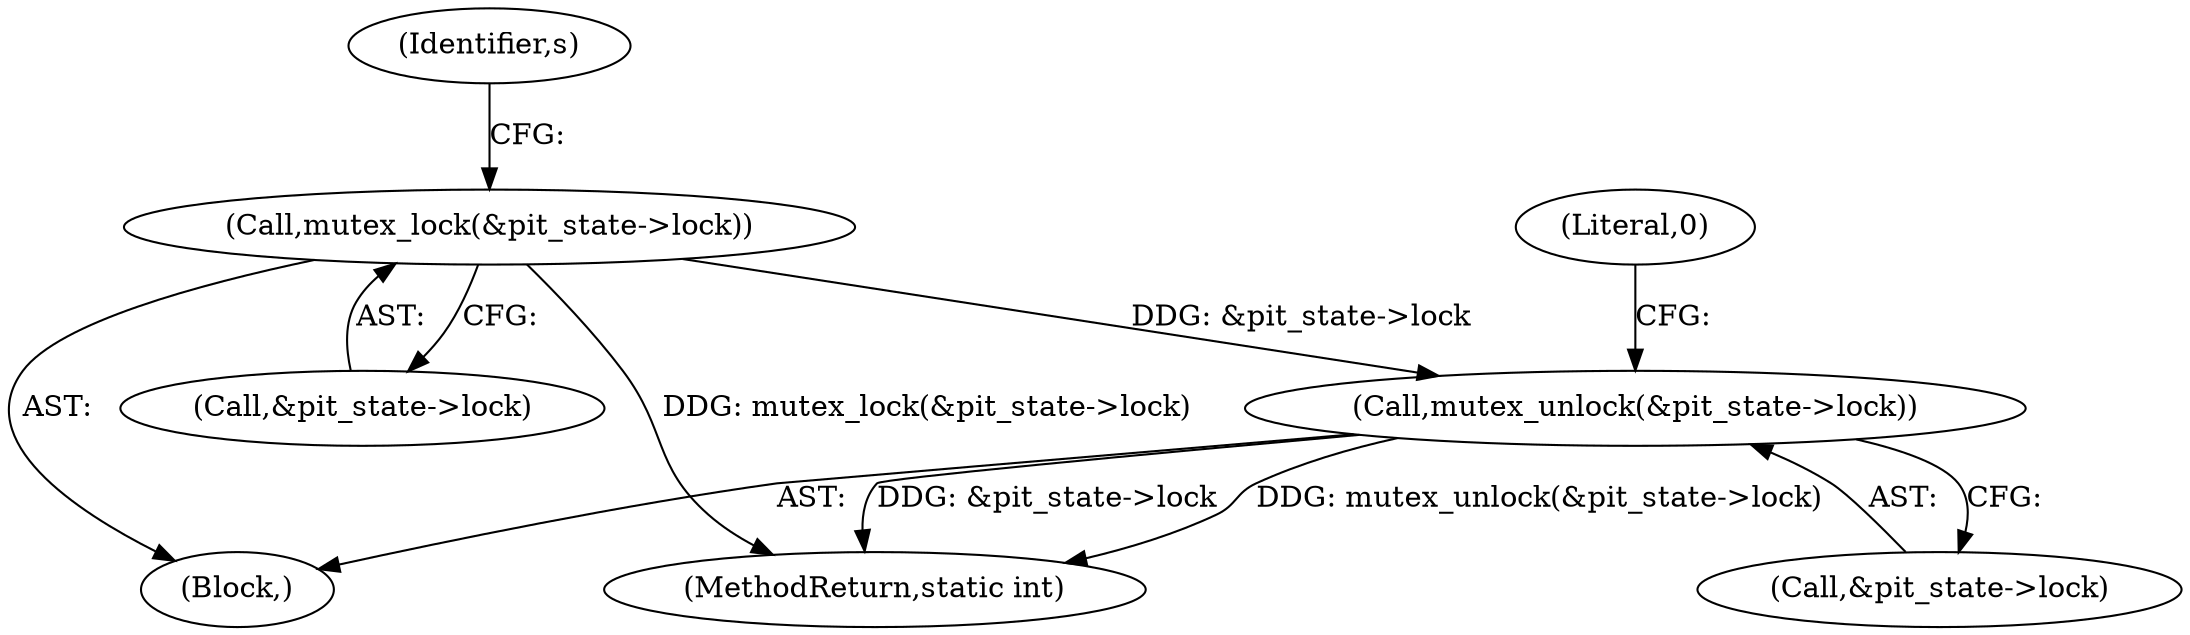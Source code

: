 digraph "0_linux_ee73f656a604d5aa9df86a97102e4e462dd79924@API" {
"1000311" [label="(Call,mutex_unlock(&pit_state->lock))"];
"1000151" [label="(Call,mutex_lock(&pit_state->lock))"];
"1000317" [label="(Literal,0)"];
"1000151" [label="(Call,mutex_lock(&pit_state->lock))"];
"1000311" [label="(Call,mutex_unlock(&pit_state->lock))"];
"1000105" [label="(Block,)"];
"1000152" [label="(Call,&pit_state->lock)"];
"1000158" [label="(Identifier,s)"];
"1000318" [label="(MethodReturn,static int)"];
"1000312" [label="(Call,&pit_state->lock)"];
"1000311" -> "1000105"  [label="AST: "];
"1000311" -> "1000312"  [label="CFG: "];
"1000312" -> "1000311"  [label="AST: "];
"1000317" -> "1000311"  [label="CFG: "];
"1000311" -> "1000318"  [label="DDG: &pit_state->lock"];
"1000311" -> "1000318"  [label="DDG: mutex_unlock(&pit_state->lock)"];
"1000151" -> "1000311"  [label="DDG: &pit_state->lock"];
"1000151" -> "1000105"  [label="AST: "];
"1000151" -> "1000152"  [label="CFG: "];
"1000152" -> "1000151"  [label="AST: "];
"1000158" -> "1000151"  [label="CFG: "];
"1000151" -> "1000318"  [label="DDG: mutex_lock(&pit_state->lock)"];
}
